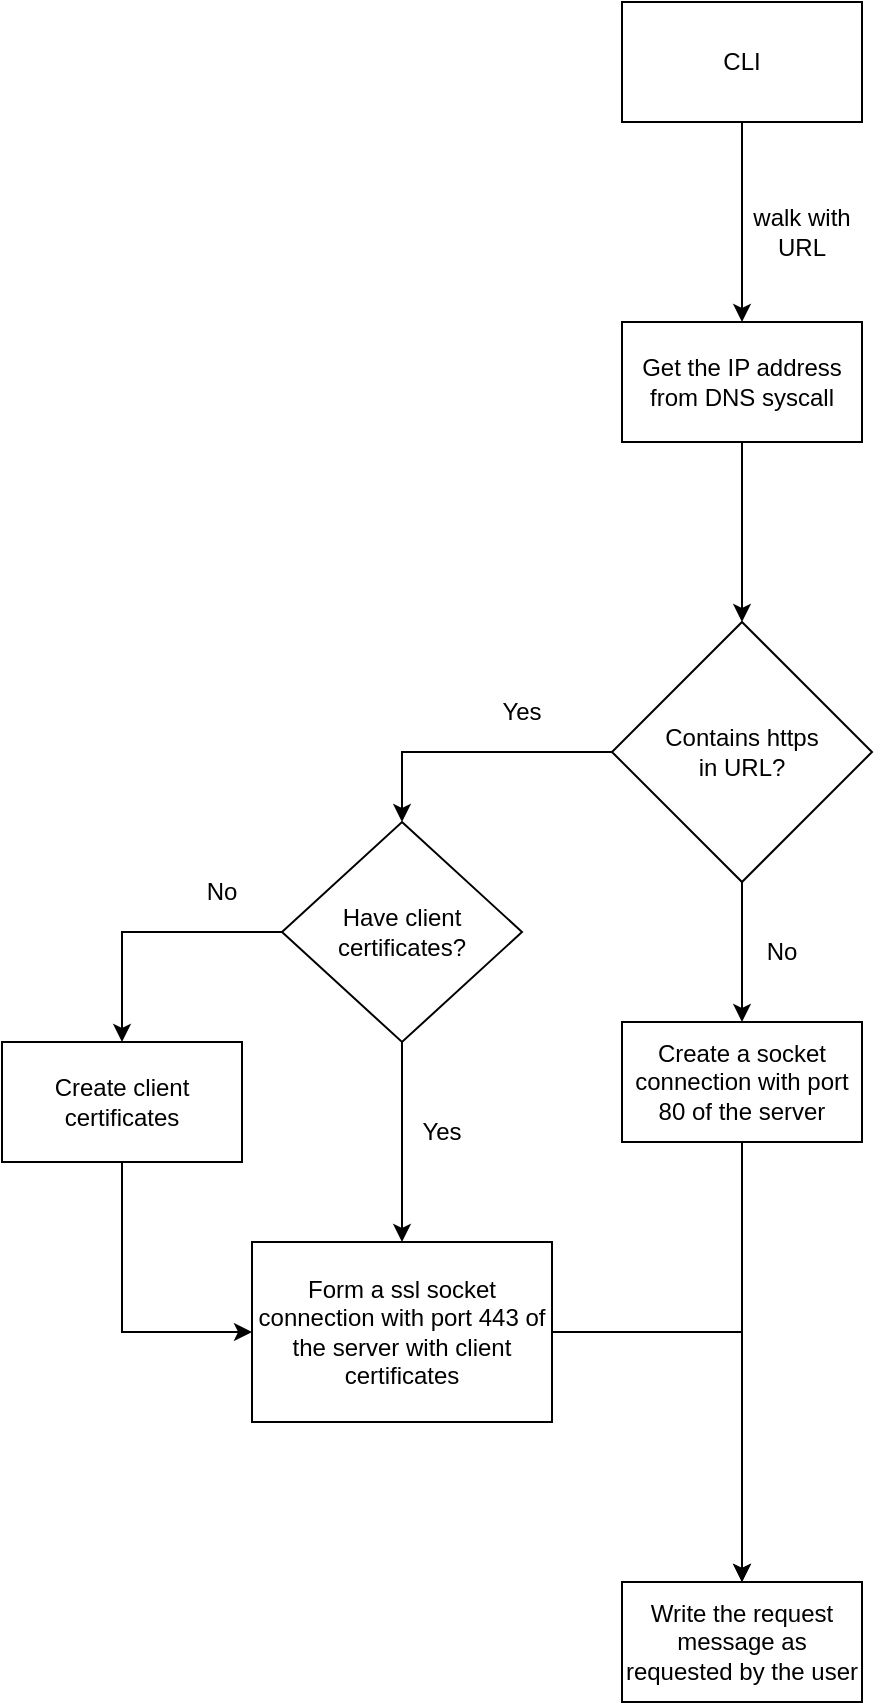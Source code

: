 <mxfile version="20.8.6" type="device"><diagram id="5NF3JByOez0QFsMNwbVs" name="Page-1"><mxGraphModel dx="1050" dy="558" grid="1" gridSize="10" guides="1" tooltips="1" connect="1" arrows="1" fold="1" page="1" pageScale="1" pageWidth="850" pageHeight="1100" math="0" shadow="0"><root><mxCell id="0"/><mxCell id="1" parent="0"/><mxCell id="7iDMInnqnG_akpFAVonv-3" value="" style="edgeStyle=orthogonalEdgeStyle;rounded=0;orthogonalLoop=1;jettySize=auto;html=1;" edge="1" parent="1" source="7iDMInnqnG_akpFAVonv-1" target="7iDMInnqnG_akpFAVonv-2"><mxGeometry relative="1" as="geometry"/></mxCell><mxCell id="7iDMInnqnG_akpFAVonv-1" value="CLI" style="rounded=0;whiteSpace=wrap;html=1;" vertex="1" parent="1"><mxGeometry x="330" y="100" width="120" height="60" as="geometry"/></mxCell><mxCell id="7iDMInnqnG_akpFAVonv-7" value="" style="edgeStyle=orthogonalEdgeStyle;rounded=0;orthogonalLoop=1;jettySize=auto;html=1;" edge="1" parent="1" source="7iDMInnqnG_akpFAVonv-2" target="7iDMInnqnG_akpFAVonv-6"><mxGeometry relative="1" as="geometry"/></mxCell><mxCell id="7iDMInnqnG_akpFAVonv-2" value="Get the IP address from DNS syscall" style="rounded=0;whiteSpace=wrap;html=1;" vertex="1" parent="1"><mxGeometry x="330" y="260" width="120" height="60" as="geometry"/></mxCell><mxCell id="7iDMInnqnG_akpFAVonv-4" value="walk with URL" style="text;html=1;strokeColor=none;fillColor=none;align=center;verticalAlign=middle;whiteSpace=wrap;rounded=0;" vertex="1" parent="1"><mxGeometry x="390" y="200" width="60" height="30" as="geometry"/></mxCell><mxCell id="7iDMInnqnG_akpFAVonv-25" style="edgeStyle=orthogonalEdgeStyle;rounded=0;orthogonalLoop=1;jettySize=auto;html=1;entryX=0.5;entryY=0;entryDx=0;entryDy=0;" edge="1" parent="1" source="7iDMInnqnG_akpFAVonv-5" target="7iDMInnqnG_akpFAVonv-24"><mxGeometry relative="1" as="geometry"/></mxCell><mxCell id="7iDMInnqnG_akpFAVonv-5" value="Form a ssl socket connection with port 443 of the server with client certificates" style="rounded=0;whiteSpace=wrap;html=1;" vertex="1" parent="1"><mxGeometry x="145" y="720" width="150" height="90" as="geometry"/></mxCell><mxCell id="7iDMInnqnG_akpFAVonv-12" style="edgeStyle=orthogonalEdgeStyle;rounded=0;orthogonalLoop=1;jettySize=auto;html=1;entryX=0.5;entryY=0;entryDx=0;entryDy=0;" edge="1" parent="1" source="7iDMInnqnG_akpFAVonv-6" target="7iDMInnqnG_akpFAVonv-11"><mxGeometry relative="1" as="geometry"/></mxCell><mxCell id="7iDMInnqnG_akpFAVonv-22" value="" style="edgeStyle=orthogonalEdgeStyle;rounded=0;orthogonalLoop=1;jettySize=auto;html=1;" edge="1" parent="1" source="7iDMInnqnG_akpFAVonv-6" target="7iDMInnqnG_akpFAVonv-21"><mxGeometry relative="1" as="geometry"/></mxCell><mxCell id="7iDMInnqnG_akpFAVonv-6" value="&lt;div&gt;Contains https&lt;/div&gt;&lt;div&gt;in URL?&lt;br&gt;&lt;/div&gt;" style="rhombus;whiteSpace=wrap;html=1;" vertex="1" parent="1"><mxGeometry x="325" y="410" width="130" height="130" as="geometry"/></mxCell><mxCell id="7iDMInnqnG_akpFAVonv-9" value="Yes" style="text;html=1;strokeColor=none;fillColor=none;align=center;verticalAlign=middle;whiteSpace=wrap;rounded=0;" vertex="1" parent="1"><mxGeometry x="250" y="440" width="60" height="30" as="geometry"/></mxCell><mxCell id="7iDMInnqnG_akpFAVonv-13" style="edgeStyle=orthogonalEdgeStyle;rounded=0;orthogonalLoop=1;jettySize=auto;html=1;entryX=0.5;entryY=0;entryDx=0;entryDy=0;" edge="1" parent="1" source="7iDMInnqnG_akpFAVonv-11" target="7iDMInnqnG_akpFAVonv-5"><mxGeometry relative="1" as="geometry"/></mxCell><mxCell id="7iDMInnqnG_akpFAVonv-18" style="edgeStyle=orthogonalEdgeStyle;rounded=0;orthogonalLoop=1;jettySize=auto;html=1;entryX=0.5;entryY=0;entryDx=0;entryDy=0;" edge="1" parent="1" source="7iDMInnqnG_akpFAVonv-11" target="7iDMInnqnG_akpFAVonv-17"><mxGeometry relative="1" as="geometry"/></mxCell><mxCell id="7iDMInnqnG_akpFAVonv-11" value="Have client certificates?" style="rhombus;whiteSpace=wrap;html=1;" vertex="1" parent="1"><mxGeometry x="160" y="510" width="120" height="110" as="geometry"/></mxCell><mxCell id="7iDMInnqnG_akpFAVonv-14" value="Yes" style="text;html=1;strokeColor=none;fillColor=none;align=center;verticalAlign=middle;whiteSpace=wrap;rounded=0;" vertex="1" parent="1"><mxGeometry x="210" y="650" width="60" height="30" as="geometry"/></mxCell><mxCell id="7iDMInnqnG_akpFAVonv-20" style="edgeStyle=orthogonalEdgeStyle;rounded=0;orthogonalLoop=1;jettySize=auto;html=1;entryX=0;entryY=0.5;entryDx=0;entryDy=0;" edge="1" parent="1" source="7iDMInnqnG_akpFAVonv-17" target="7iDMInnqnG_akpFAVonv-5"><mxGeometry relative="1" as="geometry"><Array as="points"><mxPoint x="80" y="765"/></Array></mxGeometry></mxCell><mxCell id="7iDMInnqnG_akpFAVonv-17" value="Create client certificates" style="rounded=0;whiteSpace=wrap;html=1;" vertex="1" parent="1"><mxGeometry x="20" y="620" width="120" height="60" as="geometry"/></mxCell><mxCell id="7iDMInnqnG_akpFAVonv-19" value="No" style="text;html=1;strokeColor=none;fillColor=none;align=center;verticalAlign=middle;whiteSpace=wrap;rounded=0;" vertex="1" parent="1"><mxGeometry x="100" y="530" width="60" height="30" as="geometry"/></mxCell><mxCell id="7iDMInnqnG_akpFAVonv-26" style="edgeStyle=orthogonalEdgeStyle;rounded=0;orthogonalLoop=1;jettySize=auto;html=1;" edge="1" parent="1" source="7iDMInnqnG_akpFAVonv-21"><mxGeometry relative="1" as="geometry"><mxPoint x="390" y="890" as="targetPoint"/></mxGeometry></mxCell><mxCell id="7iDMInnqnG_akpFAVonv-21" value="Create a socket connection with port 80 of the server" style="rounded=0;whiteSpace=wrap;html=1;" vertex="1" parent="1"><mxGeometry x="330" y="610" width="120" height="60" as="geometry"/></mxCell><mxCell id="7iDMInnqnG_akpFAVonv-23" value="No" style="text;html=1;strokeColor=none;fillColor=none;align=center;verticalAlign=middle;whiteSpace=wrap;rounded=0;" vertex="1" parent="1"><mxGeometry x="380" y="560" width="60" height="30" as="geometry"/></mxCell><mxCell id="7iDMInnqnG_akpFAVonv-24" value="Write the request message as requested by the user" style="rounded=0;whiteSpace=wrap;html=1;" vertex="1" parent="1"><mxGeometry x="330" y="890" width="120" height="60" as="geometry"/></mxCell></root></mxGraphModel></diagram></mxfile>